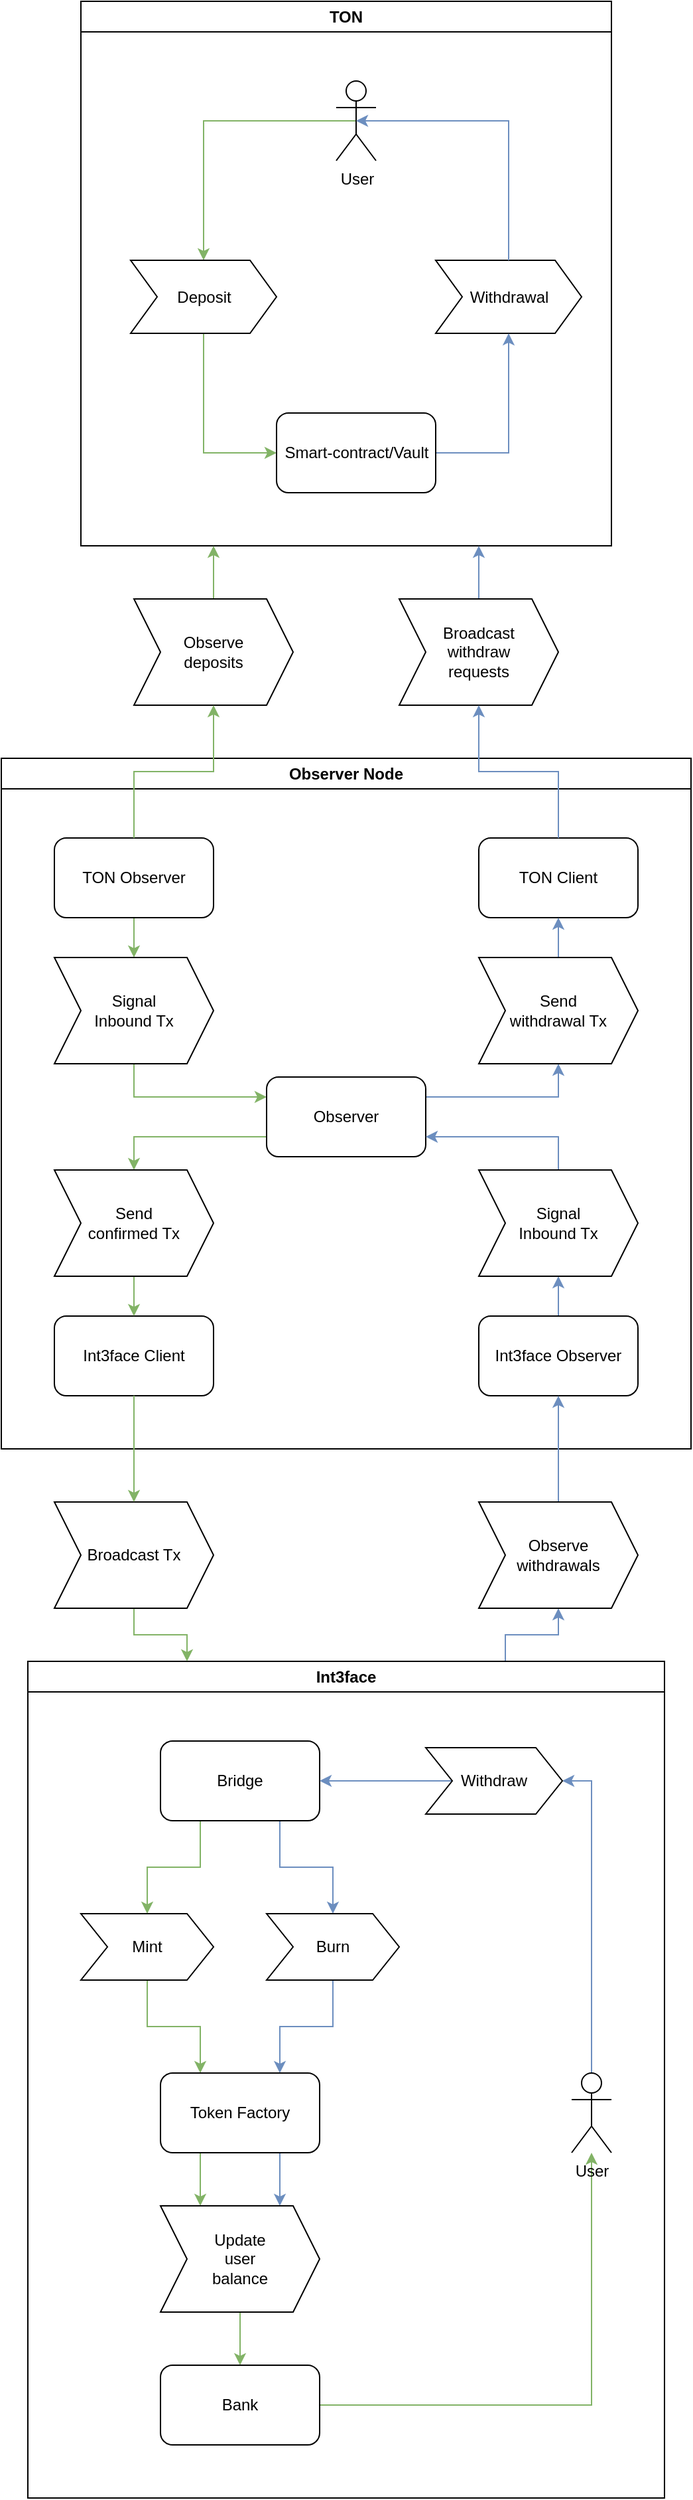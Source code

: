 <mxfile version="24.7.6">
  <diagram name="Page-1" id="KXMp20kig_SDJDnfe1fo">
    <mxGraphModel dx="1380" dy="746" grid="1" gridSize="10" guides="1" tooltips="1" connect="1" arrows="1" fold="1" page="1" pageScale="1" pageWidth="850" pageHeight="1100" math="0" shadow="0">
      <root>
        <mxCell id="0" />
        <mxCell id="1" parent="0" />
        <mxCell id="Q83cGd2NxlPXeGmOB4_v-1" value="TON" style="swimlane;whiteSpace=wrap;html=1;" parent="1" vertex="1">
          <mxGeometry x="240" y="70" width="400" height="410" as="geometry" />
        </mxCell>
        <mxCell id="Q83cGd2NxlPXeGmOB4_v-62" style="edgeStyle=orthogonalEdgeStyle;rounded=0;orthogonalLoop=1;jettySize=auto;html=1;exitX=0.5;exitY=0.5;exitDx=0;exitDy=0;exitPerimeter=0;entryX=0.5;entryY=0;entryDx=0;entryDy=0;fillColor=#d5e8d4;strokeColor=#82b366;" parent="Q83cGd2NxlPXeGmOB4_v-1" source="Q83cGd2NxlPXeGmOB4_v-3" target="Q83cGd2NxlPXeGmOB4_v-4" edge="1">
          <mxGeometry relative="1" as="geometry" />
        </mxCell>
        <mxCell id="Q83cGd2NxlPXeGmOB4_v-3" value="User" style="shape=umlActor;verticalLabelPosition=bottom;verticalAlign=top;html=1;outlineConnect=0;" parent="Q83cGd2NxlPXeGmOB4_v-1" vertex="1">
          <mxGeometry x="192.5" y="60" width="30" height="60" as="geometry" />
        </mxCell>
        <mxCell id="Q83cGd2NxlPXeGmOB4_v-63" style="edgeStyle=orthogonalEdgeStyle;rounded=0;orthogonalLoop=1;jettySize=auto;html=1;exitX=0.5;exitY=1;exitDx=0;exitDy=0;entryX=0;entryY=0.5;entryDx=0;entryDy=0;fillColor=#d5e8d4;strokeColor=#82b366;" parent="Q83cGd2NxlPXeGmOB4_v-1" source="Q83cGd2NxlPXeGmOB4_v-4" target="Q83cGd2NxlPXeGmOB4_v-6" edge="1">
          <mxGeometry relative="1" as="geometry" />
        </mxCell>
        <mxCell id="Q83cGd2NxlPXeGmOB4_v-4" value="Deposit" style="shape=step;perimeter=stepPerimeter;whiteSpace=wrap;html=1;fixedSize=1;" parent="Q83cGd2NxlPXeGmOB4_v-1" vertex="1">
          <mxGeometry x="37.5" y="195" width="110" height="55" as="geometry" />
        </mxCell>
        <mxCell id="Q83cGd2NxlPXeGmOB4_v-5" value="Withdrawal" style="shape=step;perimeter=stepPerimeter;whiteSpace=wrap;html=1;fixedSize=1;" parent="Q83cGd2NxlPXeGmOB4_v-1" vertex="1">
          <mxGeometry x="267.5" y="195" width="110" height="55" as="geometry" />
        </mxCell>
        <mxCell id="Q83cGd2NxlPXeGmOB4_v-64" style="edgeStyle=orthogonalEdgeStyle;rounded=0;orthogonalLoop=1;jettySize=auto;html=1;exitX=1;exitY=0.5;exitDx=0;exitDy=0;entryX=0.5;entryY=1;entryDx=0;entryDy=0;fillColor=#dae8fc;strokeColor=#6c8ebf;" parent="Q83cGd2NxlPXeGmOB4_v-1" source="Q83cGd2NxlPXeGmOB4_v-6" target="Q83cGd2NxlPXeGmOB4_v-5" edge="1">
          <mxGeometry relative="1" as="geometry" />
        </mxCell>
        <mxCell id="Q83cGd2NxlPXeGmOB4_v-6" value="Smart-contract/Vault" style="rounded=1;whiteSpace=wrap;html=1;" parent="Q83cGd2NxlPXeGmOB4_v-1" vertex="1">
          <mxGeometry x="147.5" y="310" width="120" height="60" as="geometry" />
        </mxCell>
        <mxCell id="Q83cGd2NxlPXeGmOB4_v-65" style="edgeStyle=orthogonalEdgeStyle;rounded=0;orthogonalLoop=1;jettySize=auto;html=1;exitX=0.5;exitY=0;exitDx=0;exitDy=0;entryX=0.5;entryY=0.5;entryDx=0;entryDy=0;entryPerimeter=0;fillColor=#dae8fc;strokeColor=#6c8ebf;" parent="Q83cGd2NxlPXeGmOB4_v-1" source="Q83cGd2NxlPXeGmOB4_v-5" target="Q83cGd2NxlPXeGmOB4_v-3" edge="1">
          <mxGeometry relative="1" as="geometry">
            <Array as="points">
              <mxPoint x="323" y="90" />
            </Array>
          </mxGeometry>
        </mxCell>
        <mxCell id="Q83cGd2NxlPXeGmOB4_v-38" style="edgeStyle=orthogonalEdgeStyle;rounded=0;orthogonalLoop=1;jettySize=auto;html=1;exitX=0.75;exitY=0;exitDx=0;exitDy=0;entryX=0.5;entryY=1;entryDx=0;entryDy=0;fillColor=#dae8fc;strokeColor=#6c8ebf;" parent="1" source="Q83cGd2NxlPXeGmOB4_v-2" target="Q83cGd2NxlPXeGmOB4_v-37" edge="1">
          <mxGeometry relative="1" as="geometry" />
        </mxCell>
        <mxCell id="Q83cGd2NxlPXeGmOB4_v-2" value="Int3face" style="swimlane;whiteSpace=wrap;html=1;" parent="1" vertex="1">
          <mxGeometry x="200" y="1320" width="480" height="630" as="geometry" />
        </mxCell>
        <mxCell id="Q83cGd2NxlPXeGmOB4_v-34" style="edgeStyle=orthogonalEdgeStyle;rounded=0;orthogonalLoop=1;jettySize=auto;html=1;exitX=0.25;exitY=1;exitDx=0;exitDy=0;entryX=0.5;entryY=0;entryDx=0;entryDy=0;fillColor=#d5e8d4;strokeColor=#82b366;" parent="Q83cGd2NxlPXeGmOB4_v-2" source="Q83cGd2NxlPXeGmOB4_v-18" target="Q83cGd2NxlPXeGmOB4_v-19" edge="1">
          <mxGeometry relative="1" as="geometry" />
        </mxCell>
        <mxCell id="Q83cGd2NxlPXeGmOB4_v-35" style="edgeStyle=orthogonalEdgeStyle;rounded=0;orthogonalLoop=1;jettySize=auto;html=1;exitX=0.75;exitY=1;exitDx=0;exitDy=0;entryX=0.5;entryY=0;entryDx=0;entryDy=0;fillColor=#dae8fc;strokeColor=#6c8ebf;" parent="Q83cGd2NxlPXeGmOB4_v-2" source="Q83cGd2NxlPXeGmOB4_v-18" target="Q83cGd2NxlPXeGmOB4_v-20" edge="1">
          <mxGeometry relative="1" as="geometry" />
        </mxCell>
        <mxCell id="Q83cGd2NxlPXeGmOB4_v-18" value="Bridge" style="rounded=1;whiteSpace=wrap;html=1;" parent="Q83cGd2NxlPXeGmOB4_v-2" vertex="1">
          <mxGeometry x="100" y="60" width="120" height="60" as="geometry" />
        </mxCell>
        <mxCell id="Q83cGd2NxlPXeGmOB4_v-31" style="edgeStyle=orthogonalEdgeStyle;rounded=0;orthogonalLoop=1;jettySize=auto;html=1;exitX=0.5;exitY=1;exitDx=0;exitDy=0;entryX=0.25;entryY=0;entryDx=0;entryDy=0;fillColor=#d5e8d4;strokeColor=#82b366;" parent="Q83cGd2NxlPXeGmOB4_v-2" source="Q83cGd2NxlPXeGmOB4_v-19" target="Q83cGd2NxlPXeGmOB4_v-21" edge="1">
          <mxGeometry relative="1" as="geometry" />
        </mxCell>
        <mxCell id="Q83cGd2NxlPXeGmOB4_v-19" value="Mint" style="shape=step;perimeter=stepPerimeter;whiteSpace=wrap;html=1;fixedSize=1;" parent="Q83cGd2NxlPXeGmOB4_v-2" vertex="1">
          <mxGeometry x="40" y="190" width="100" height="50" as="geometry" />
        </mxCell>
        <mxCell id="Q83cGd2NxlPXeGmOB4_v-32" style="edgeStyle=orthogonalEdgeStyle;rounded=0;orthogonalLoop=1;jettySize=auto;html=1;exitX=0.5;exitY=1;exitDx=0;exitDy=0;entryX=0.75;entryY=0;entryDx=0;entryDy=0;fillColor=#dae8fc;strokeColor=#6c8ebf;" parent="Q83cGd2NxlPXeGmOB4_v-2" source="Q83cGd2NxlPXeGmOB4_v-20" target="Q83cGd2NxlPXeGmOB4_v-21" edge="1">
          <mxGeometry relative="1" as="geometry" />
        </mxCell>
        <mxCell id="Q83cGd2NxlPXeGmOB4_v-20" value="Burn" style="shape=step;perimeter=stepPerimeter;whiteSpace=wrap;html=1;fixedSize=1;" parent="Q83cGd2NxlPXeGmOB4_v-2" vertex="1">
          <mxGeometry x="180" y="190" width="100" height="50" as="geometry" />
        </mxCell>
        <mxCell id="Q83cGd2NxlPXeGmOB4_v-29" style="edgeStyle=orthogonalEdgeStyle;rounded=0;orthogonalLoop=1;jettySize=auto;html=1;exitX=0.25;exitY=1;exitDx=0;exitDy=0;entryX=0.25;entryY=0;entryDx=0;entryDy=0;fillColor=#d5e8d4;strokeColor=#82b366;" parent="Q83cGd2NxlPXeGmOB4_v-2" source="Q83cGd2NxlPXeGmOB4_v-21" target="Q83cGd2NxlPXeGmOB4_v-22" edge="1">
          <mxGeometry relative="1" as="geometry" />
        </mxCell>
        <mxCell id="Q83cGd2NxlPXeGmOB4_v-30" style="edgeStyle=orthogonalEdgeStyle;rounded=0;orthogonalLoop=1;jettySize=auto;html=1;exitX=0.75;exitY=1;exitDx=0;exitDy=0;entryX=0.75;entryY=0;entryDx=0;entryDy=0;fillColor=#dae8fc;strokeColor=#6c8ebf;" parent="Q83cGd2NxlPXeGmOB4_v-2" source="Q83cGd2NxlPXeGmOB4_v-21" target="Q83cGd2NxlPXeGmOB4_v-22" edge="1">
          <mxGeometry relative="1" as="geometry" />
        </mxCell>
        <mxCell id="Q83cGd2NxlPXeGmOB4_v-21" value="Token Factory" style="rounded=1;whiteSpace=wrap;html=1;" parent="Q83cGd2NxlPXeGmOB4_v-2" vertex="1">
          <mxGeometry x="100" y="310" width="120" height="60" as="geometry" />
        </mxCell>
        <mxCell id="Q83cGd2NxlPXeGmOB4_v-28" style="edgeStyle=orthogonalEdgeStyle;rounded=0;orthogonalLoop=1;jettySize=auto;html=1;exitX=0.5;exitY=1;exitDx=0;exitDy=0;entryX=0.5;entryY=0;entryDx=0;entryDy=0;fillColor=#d5e8d4;strokeColor=#82b366;" parent="Q83cGd2NxlPXeGmOB4_v-2" source="Q83cGd2NxlPXeGmOB4_v-22" target="Q83cGd2NxlPXeGmOB4_v-23" edge="1">
          <mxGeometry relative="1" as="geometry" />
        </mxCell>
        <mxCell id="Q83cGd2NxlPXeGmOB4_v-22" value="Update&lt;div&gt;user&lt;/div&gt;&lt;div&gt;balance&lt;/div&gt;" style="shape=step;perimeter=stepPerimeter;whiteSpace=wrap;html=1;fixedSize=1;" parent="Q83cGd2NxlPXeGmOB4_v-2" vertex="1">
          <mxGeometry x="100" y="410" width="120" height="80" as="geometry" />
        </mxCell>
        <mxCell id="Q83cGd2NxlPXeGmOB4_v-27" style="edgeStyle=orthogonalEdgeStyle;rounded=0;orthogonalLoop=1;jettySize=auto;html=1;exitX=1;exitY=0.5;exitDx=0;exitDy=0;fillColor=#d5e8d4;strokeColor=#82b366;" parent="Q83cGd2NxlPXeGmOB4_v-2" source="Q83cGd2NxlPXeGmOB4_v-23" target="Q83cGd2NxlPXeGmOB4_v-24" edge="1">
          <mxGeometry relative="1" as="geometry" />
        </mxCell>
        <mxCell id="Q83cGd2NxlPXeGmOB4_v-23" value="Bank" style="rounded=1;whiteSpace=wrap;html=1;" parent="Q83cGd2NxlPXeGmOB4_v-2" vertex="1">
          <mxGeometry x="100" y="530" width="120" height="60" as="geometry" />
        </mxCell>
        <mxCell id="Q83cGd2NxlPXeGmOB4_v-26" style="edgeStyle=orthogonalEdgeStyle;rounded=0;orthogonalLoop=1;jettySize=auto;html=1;exitX=0.5;exitY=0;exitDx=0;exitDy=0;exitPerimeter=0;entryX=1;entryY=0.5;entryDx=0;entryDy=0;fillColor=#dae8fc;strokeColor=#6c8ebf;" parent="Q83cGd2NxlPXeGmOB4_v-2" source="Q83cGd2NxlPXeGmOB4_v-24" target="Q83cGd2NxlPXeGmOB4_v-25" edge="1">
          <mxGeometry relative="1" as="geometry" />
        </mxCell>
        <mxCell id="Q83cGd2NxlPXeGmOB4_v-24" value="User" style="shape=umlActor;verticalLabelPosition=bottom;verticalAlign=top;html=1;outlineConnect=0;" parent="Q83cGd2NxlPXeGmOB4_v-2" vertex="1">
          <mxGeometry x="410" y="310" width="30" height="60" as="geometry" />
        </mxCell>
        <mxCell id="Q83cGd2NxlPXeGmOB4_v-33" style="edgeStyle=orthogonalEdgeStyle;rounded=0;orthogonalLoop=1;jettySize=auto;html=1;exitX=0;exitY=0.5;exitDx=0;exitDy=0;entryX=1;entryY=0.5;entryDx=0;entryDy=0;fillColor=#dae8fc;strokeColor=#6c8ebf;" parent="Q83cGd2NxlPXeGmOB4_v-2" source="Q83cGd2NxlPXeGmOB4_v-25" target="Q83cGd2NxlPXeGmOB4_v-18" edge="1">
          <mxGeometry relative="1" as="geometry" />
        </mxCell>
        <mxCell id="Q83cGd2NxlPXeGmOB4_v-25" value="Withdraw" style="shape=step;perimeter=stepPerimeter;whiteSpace=wrap;html=1;fixedSize=1;" parent="Q83cGd2NxlPXeGmOB4_v-2" vertex="1">
          <mxGeometry x="300" y="65" width="103" height="50" as="geometry" />
        </mxCell>
        <mxCell id="Q83cGd2NxlPXeGmOB4_v-11" value="Observer Node" style="swimlane;whiteSpace=wrap;html=1;" parent="1" vertex="1">
          <mxGeometry x="180" y="640" width="520" height="520" as="geometry" />
        </mxCell>
        <mxCell id="Q83cGd2NxlPXeGmOB4_v-49" style="edgeStyle=orthogonalEdgeStyle;rounded=0;orthogonalLoop=1;jettySize=auto;html=1;exitX=0.5;exitY=1;exitDx=0;exitDy=0;entryX=0.5;entryY=0;entryDx=0;entryDy=0;fillColor=#d5e8d4;strokeColor=#82b366;" parent="Q83cGd2NxlPXeGmOB4_v-11" source="Q83cGd2NxlPXeGmOB4_v-12" target="Q83cGd2NxlPXeGmOB4_v-14" edge="1">
          <mxGeometry relative="1" as="geometry" />
        </mxCell>
        <mxCell id="Q83cGd2NxlPXeGmOB4_v-12" value="TON Observer" style="rounded=1;whiteSpace=wrap;html=1;" parent="Q83cGd2NxlPXeGmOB4_v-11" vertex="1">
          <mxGeometry x="40" y="60" width="120" height="60" as="geometry" />
        </mxCell>
        <mxCell id="Q83cGd2NxlPXeGmOB4_v-13" value="TON Client" style="rounded=1;whiteSpace=wrap;html=1;" parent="Q83cGd2NxlPXeGmOB4_v-11" vertex="1">
          <mxGeometry x="360" y="60" width="120" height="60" as="geometry" />
        </mxCell>
        <mxCell id="Q83cGd2NxlPXeGmOB4_v-51" style="edgeStyle=orthogonalEdgeStyle;rounded=0;orthogonalLoop=1;jettySize=auto;html=1;exitX=0.5;exitY=1;exitDx=0;exitDy=0;entryX=0;entryY=0.25;entryDx=0;entryDy=0;fillColor=#d5e8d4;strokeColor=#82b366;" parent="Q83cGd2NxlPXeGmOB4_v-11" source="Q83cGd2NxlPXeGmOB4_v-14" target="Q83cGd2NxlPXeGmOB4_v-15" edge="1">
          <mxGeometry relative="1" as="geometry" />
        </mxCell>
        <mxCell id="Q83cGd2NxlPXeGmOB4_v-14" value="Signal&lt;div&gt;Inbound Tx&lt;/div&gt;" style="shape=step;perimeter=stepPerimeter;whiteSpace=wrap;html=1;fixedSize=1;" parent="Q83cGd2NxlPXeGmOB4_v-11" vertex="1">
          <mxGeometry x="40" y="150" width="120" height="80" as="geometry" />
        </mxCell>
        <mxCell id="Q83cGd2NxlPXeGmOB4_v-46" style="edgeStyle=orthogonalEdgeStyle;rounded=0;orthogonalLoop=1;jettySize=auto;html=1;exitX=0;exitY=0.75;exitDx=0;exitDy=0;entryX=0.5;entryY=0;entryDx=0;entryDy=0;fillColor=#d5e8d4;strokeColor=#82b366;" parent="Q83cGd2NxlPXeGmOB4_v-11" source="Q83cGd2NxlPXeGmOB4_v-15" target="Q83cGd2NxlPXeGmOB4_v-43" edge="1">
          <mxGeometry relative="1" as="geometry" />
        </mxCell>
        <mxCell id="Q83cGd2NxlPXeGmOB4_v-54" style="edgeStyle=orthogonalEdgeStyle;rounded=0;orthogonalLoop=1;jettySize=auto;html=1;exitX=1;exitY=0.25;exitDx=0;exitDy=0;entryX=0.5;entryY=1;entryDx=0;entryDy=0;fillColor=#dae8fc;strokeColor=#6c8ebf;" parent="Q83cGd2NxlPXeGmOB4_v-11" source="Q83cGd2NxlPXeGmOB4_v-15" target="Q83cGd2NxlPXeGmOB4_v-53" edge="1">
          <mxGeometry relative="1" as="geometry" />
        </mxCell>
        <mxCell id="Q83cGd2NxlPXeGmOB4_v-15" value="Observer" style="rounded=1;whiteSpace=wrap;html=1;" parent="Q83cGd2NxlPXeGmOB4_v-11" vertex="1">
          <mxGeometry x="200" y="240" width="120" height="60" as="geometry" />
        </mxCell>
        <mxCell id="Q83cGd2NxlPXeGmOB4_v-16" value="Int3face Client" style="rounded=1;whiteSpace=wrap;html=1;" parent="Q83cGd2NxlPXeGmOB4_v-11" vertex="1">
          <mxGeometry x="40" y="420" width="120" height="60" as="geometry" />
        </mxCell>
        <mxCell id="Q83cGd2NxlPXeGmOB4_v-47" style="edgeStyle=orthogonalEdgeStyle;rounded=0;orthogonalLoop=1;jettySize=auto;html=1;exitX=0.5;exitY=0;exitDx=0;exitDy=0;entryX=0.5;entryY=1;entryDx=0;entryDy=0;fillColor=#dae8fc;strokeColor=#6c8ebf;" parent="Q83cGd2NxlPXeGmOB4_v-11" source="Q83cGd2NxlPXeGmOB4_v-17" target="Q83cGd2NxlPXeGmOB4_v-44" edge="1">
          <mxGeometry relative="1" as="geometry" />
        </mxCell>
        <mxCell id="Q83cGd2NxlPXeGmOB4_v-17" value="Int3face Observer" style="rounded=1;whiteSpace=wrap;html=1;" parent="Q83cGd2NxlPXeGmOB4_v-11" vertex="1">
          <mxGeometry x="360" y="420" width="120" height="60" as="geometry" />
        </mxCell>
        <mxCell id="Q83cGd2NxlPXeGmOB4_v-45" style="edgeStyle=orthogonalEdgeStyle;rounded=0;orthogonalLoop=1;jettySize=auto;html=1;exitX=0.5;exitY=1;exitDx=0;exitDy=0;entryX=0.5;entryY=0;entryDx=0;entryDy=0;fillColor=#d5e8d4;strokeColor=#82b366;" parent="Q83cGd2NxlPXeGmOB4_v-11" source="Q83cGd2NxlPXeGmOB4_v-43" target="Q83cGd2NxlPXeGmOB4_v-16" edge="1">
          <mxGeometry relative="1" as="geometry" />
        </mxCell>
        <mxCell id="Q83cGd2NxlPXeGmOB4_v-43" value="Send&lt;div&gt;confirmed Tx&lt;/div&gt;" style="shape=step;perimeter=stepPerimeter;whiteSpace=wrap;html=1;fixedSize=1;" parent="Q83cGd2NxlPXeGmOB4_v-11" vertex="1">
          <mxGeometry x="40" y="310" width="120" height="80" as="geometry" />
        </mxCell>
        <mxCell id="Q83cGd2NxlPXeGmOB4_v-48" style="edgeStyle=orthogonalEdgeStyle;rounded=0;orthogonalLoop=1;jettySize=auto;html=1;exitX=0.5;exitY=0;exitDx=0;exitDy=0;entryX=1;entryY=0.75;entryDx=0;entryDy=0;fillColor=#dae8fc;strokeColor=#6c8ebf;" parent="Q83cGd2NxlPXeGmOB4_v-11" source="Q83cGd2NxlPXeGmOB4_v-44" target="Q83cGd2NxlPXeGmOB4_v-15" edge="1">
          <mxGeometry relative="1" as="geometry" />
        </mxCell>
        <mxCell id="Q83cGd2NxlPXeGmOB4_v-44" value="Signal&lt;div&gt;Inbound Tx&lt;/div&gt;" style="shape=step;perimeter=stepPerimeter;whiteSpace=wrap;html=1;fixedSize=1;" parent="Q83cGd2NxlPXeGmOB4_v-11" vertex="1">
          <mxGeometry x="360" y="310" width="120" height="80" as="geometry" />
        </mxCell>
        <mxCell id="Q83cGd2NxlPXeGmOB4_v-55" style="edgeStyle=orthogonalEdgeStyle;rounded=0;orthogonalLoop=1;jettySize=auto;html=1;exitX=0.5;exitY=0;exitDx=0;exitDy=0;entryX=0.5;entryY=1;entryDx=0;entryDy=0;fillColor=#dae8fc;strokeColor=#6c8ebf;" parent="Q83cGd2NxlPXeGmOB4_v-11" source="Q83cGd2NxlPXeGmOB4_v-53" target="Q83cGd2NxlPXeGmOB4_v-13" edge="1">
          <mxGeometry relative="1" as="geometry" />
        </mxCell>
        <mxCell id="Q83cGd2NxlPXeGmOB4_v-53" value="Send&lt;div&gt;withdrawal Tx&lt;/div&gt;" style="shape=step;perimeter=stepPerimeter;whiteSpace=wrap;html=1;fixedSize=1;" parent="Q83cGd2NxlPXeGmOB4_v-11" vertex="1">
          <mxGeometry x="360" y="150" width="120" height="80" as="geometry" />
        </mxCell>
        <mxCell id="Q83cGd2NxlPXeGmOB4_v-39" style="edgeStyle=orthogonalEdgeStyle;rounded=0;orthogonalLoop=1;jettySize=auto;html=1;exitX=0.5;exitY=1;exitDx=0;exitDy=0;entryX=0.25;entryY=0;entryDx=0;entryDy=0;fillColor=#d5e8d4;strokeColor=#82b366;" parent="1" source="Q83cGd2NxlPXeGmOB4_v-36" target="Q83cGd2NxlPXeGmOB4_v-2" edge="1">
          <mxGeometry relative="1" as="geometry" />
        </mxCell>
        <mxCell id="Q83cGd2NxlPXeGmOB4_v-36" value="Broadcast Tx" style="shape=step;perimeter=stepPerimeter;whiteSpace=wrap;html=1;fixedSize=1;" parent="1" vertex="1">
          <mxGeometry x="220" y="1200" width="120" height="80" as="geometry" />
        </mxCell>
        <mxCell id="Q83cGd2NxlPXeGmOB4_v-41" style="edgeStyle=orthogonalEdgeStyle;rounded=0;orthogonalLoop=1;jettySize=auto;html=1;exitX=0.5;exitY=0;exitDx=0;exitDy=0;entryX=0.5;entryY=1;entryDx=0;entryDy=0;fillColor=#dae8fc;strokeColor=#6c8ebf;" parent="1" source="Q83cGd2NxlPXeGmOB4_v-37" target="Q83cGd2NxlPXeGmOB4_v-17" edge="1">
          <mxGeometry relative="1" as="geometry" />
        </mxCell>
        <mxCell id="Q83cGd2NxlPXeGmOB4_v-37" value="Observe&lt;div&gt;withdrawals&lt;/div&gt;" style="shape=step;perimeter=stepPerimeter;whiteSpace=wrap;html=1;fixedSize=1;" parent="1" vertex="1">
          <mxGeometry x="540" y="1200" width="120" height="80" as="geometry" />
        </mxCell>
        <mxCell id="Q83cGd2NxlPXeGmOB4_v-40" style="edgeStyle=orthogonalEdgeStyle;rounded=0;orthogonalLoop=1;jettySize=auto;html=1;exitX=0.5;exitY=1;exitDx=0;exitDy=0;fillColor=#d5e8d4;strokeColor=#82b366;" parent="1" source="Q83cGd2NxlPXeGmOB4_v-16" target="Q83cGd2NxlPXeGmOB4_v-36" edge="1">
          <mxGeometry relative="1" as="geometry" />
        </mxCell>
        <mxCell id="Q83cGd2NxlPXeGmOB4_v-61" style="edgeStyle=orthogonalEdgeStyle;rounded=0;orthogonalLoop=1;jettySize=auto;html=1;exitX=0.5;exitY=0;exitDx=0;exitDy=0;entryX=0.25;entryY=1;entryDx=0;entryDy=0;fillColor=#d5e8d4;strokeColor=#82b366;" parent="1" source="Q83cGd2NxlPXeGmOB4_v-56" target="Q83cGd2NxlPXeGmOB4_v-1" edge="1">
          <mxGeometry relative="1" as="geometry" />
        </mxCell>
        <mxCell id="Q83cGd2NxlPXeGmOB4_v-56" value="Observe&lt;div&gt;deposits&lt;/div&gt;" style="shape=step;perimeter=stepPerimeter;whiteSpace=wrap;html=1;fixedSize=1;" parent="1" vertex="1">
          <mxGeometry x="280" y="520" width="120" height="80" as="geometry" />
        </mxCell>
        <mxCell id="Q83cGd2NxlPXeGmOB4_v-60" style="edgeStyle=orthogonalEdgeStyle;rounded=0;orthogonalLoop=1;jettySize=auto;html=1;exitX=0.5;exitY=0;exitDx=0;exitDy=0;entryX=0.75;entryY=1;entryDx=0;entryDy=0;fillColor=#dae8fc;strokeColor=#6c8ebf;" parent="1" source="Q83cGd2NxlPXeGmOB4_v-57" target="Q83cGd2NxlPXeGmOB4_v-1" edge="1">
          <mxGeometry relative="1" as="geometry" />
        </mxCell>
        <mxCell id="Q83cGd2NxlPXeGmOB4_v-57" value="Broadcast&lt;div&gt;withdraw&lt;/div&gt;&lt;div&gt;requests&lt;/div&gt;" style="shape=step;perimeter=stepPerimeter;whiteSpace=wrap;html=1;fixedSize=1;" parent="1" vertex="1">
          <mxGeometry x="480" y="520" width="120" height="80" as="geometry" />
        </mxCell>
        <mxCell id="Q83cGd2NxlPXeGmOB4_v-58" style="edgeStyle=orthogonalEdgeStyle;rounded=0;orthogonalLoop=1;jettySize=auto;html=1;exitX=0.5;exitY=0;exitDx=0;exitDy=0;entryX=0.5;entryY=1;entryDx=0;entryDy=0;fillColor=#d5e8d4;strokeColor=#82b366;" parent="1" source="Q83cGd2NxlPXeGmOB4_v-12" target="Q83cGd2NxlPXeGmOB4_v-56" edge="1">
          <mxGeometry relative="1" as="geometry" />
        </mxCell>
        <mxCell id="Q83cGd2NxlPXeGmOB4_v-59" style="edgeStyle=orthogonalEdgeStyle;rounded=0;orthogonalLoop=1;jettySize=auto;html=1;exitX=0.5;exitY=0;exitDx=0;exitDy=0;entryX=0.5;entryY=1;entryDx=0;entryDy=0;fillColor=#dae8fc;strokeColor=#6c8ebf;" parent="1" source="Q83cGd2NxlPXeGmOB4_v-13" target="Q83cGd2NxlPXeGmOB4_v-57" edge="1">
          <mxGeometry relative="1" as="geometry" />
        </mxCell>
      </root>
    </mxGraphModel>
  </diagram>
</mxfile>
